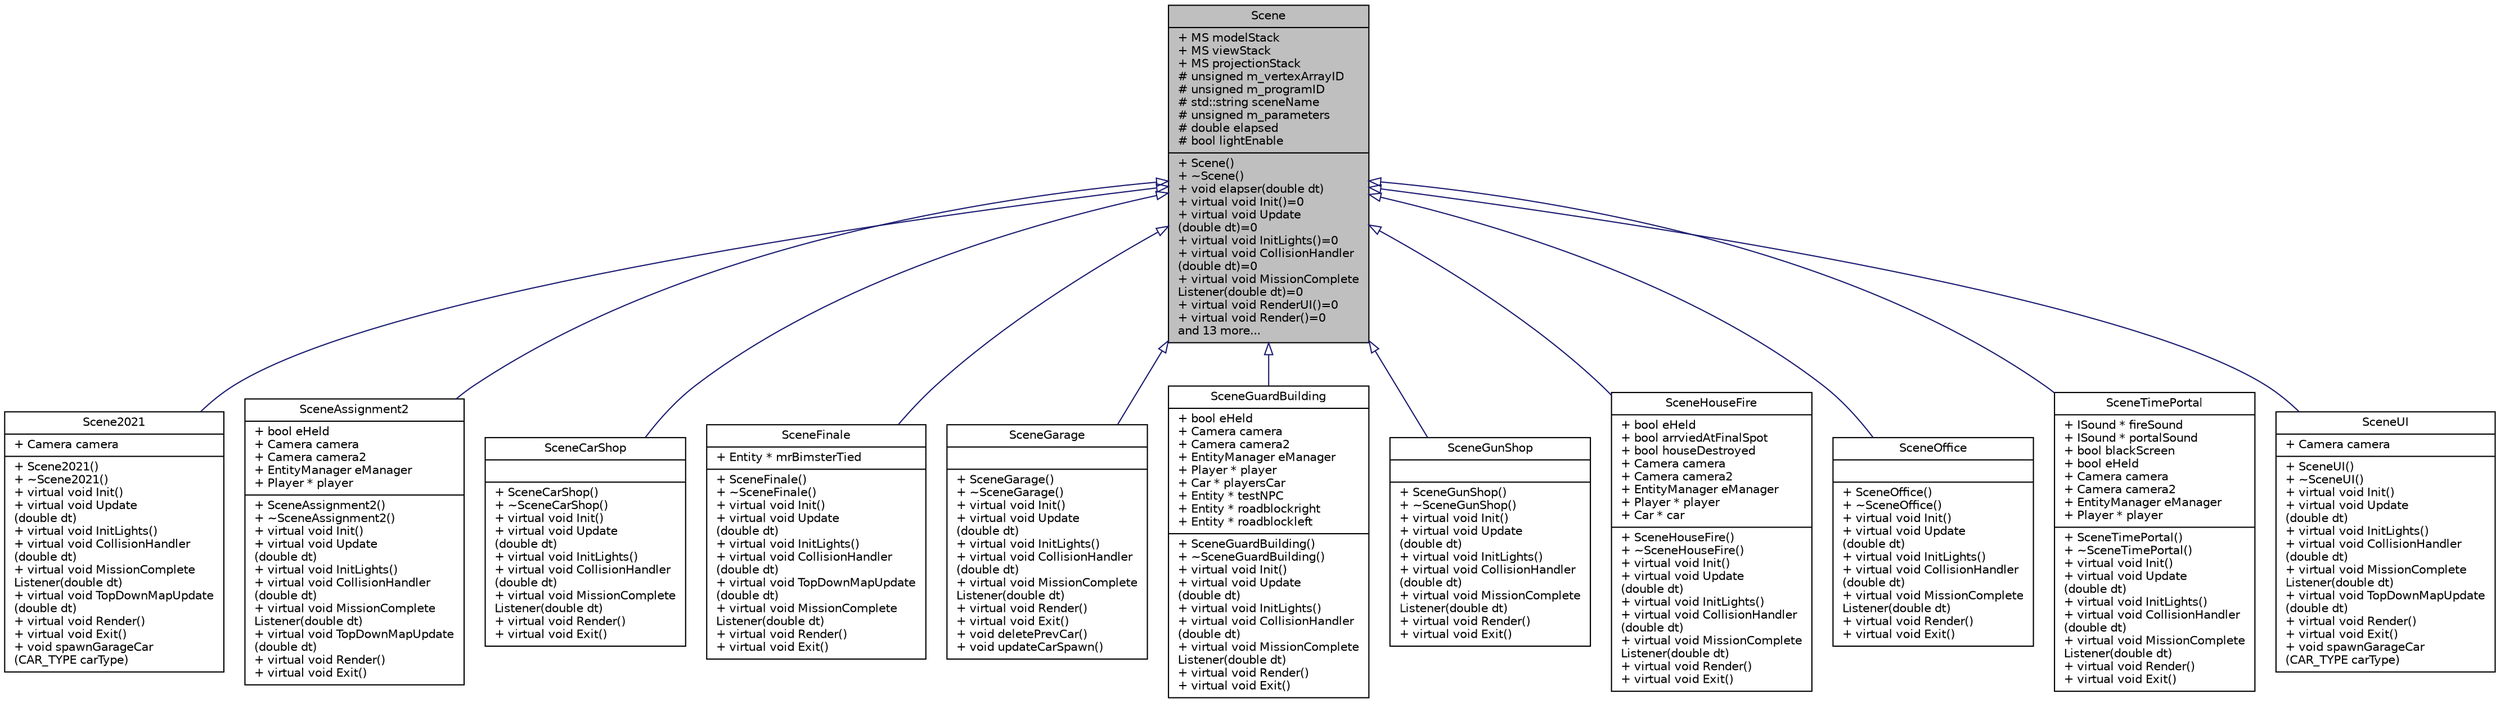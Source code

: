 digraph "Scene"
{
 // LATEX_PDF_SIZE
  edge [fontname="Helvetica",fontsize="10",labelfontname="Helvetica",labelfontsize="10"];
  node [fontname="Helvetica",fontsize="10",shape=record];
  Node1 [label="{Scene\n|+ MS modelStack\l+ MS viewStack\l+ MS projectionStack\l# unsigned m_vertexArrayID\l# unsigned m_programID\l# std::string sceneName\l# unsigned m_parameters\l# double elapsed\l# bool lightEnable\l|+  Scene()\l+  ~Scene()\l+ void elapser(double dt)\l+ virtual void Init()=0\l+ virtual void Update\l(double dt)=0\l+ virtual void InitLights()=0\l+ virtual void CollisionHandler\l(double dt)=0\l+ virtual void MissionComplete\lListener(double dt)=0\l+ virtual void RenderUI()=0\l+ virtual void Render()=0\land 13 more...\l}",height=0.2,width=0.4,color="black", fillcolor="grey75", style="filled", fontcolor="black",tooltip="Abstract Class of Scenes, used to remove repeate codes from Individual Scenes and make it simpler to ..."];
  Node1 -> Node2 [dir="back",color="midnightblue",fontsize="10",style="solid",arrowtail="onormal"];
  Node2 [label="{Scene2021\n|+ Camera camera\l|+  Scene2021()\l+  ~Scene2021()\l+ virtual void Init()\l+ virtual void Update\l(double dt)\l+ virtual void InitLights()\l+ virtual void CollisionHandler\l(double dt)\l+ virtual void MissionComplete\lListener(double dt)\l+ virtual void TopDownMapUpdate\l(double dt)\l+ virtual void Render()\l+ virtual void Exit()\l+ void spawnGarageCar\l(CAR_TYPE carType)\l}",height=0.2,width=0.4,color="black", fillcolor="white", style="filled",URL="$class_scene2021.html",tooltip="Main City Scene of the Game."];
  Node1 -> Node3 [dir="back",color="midnightblue",fontsize="10",style="solid",arrowtail="onormal"];
  Node3 [label="{SceneAssignment2\n|+ bool eHeld\l+ Camera camera\l+ Camera camera2\l+ EntityManager eManager\l+ Player * player\l|+  SceneAssignment2()\l+  ~SceneAssignment2()\l+ virtual void Init()\l+ virtual void Update\l(double dt)\l+ virtual void InitLights()\l+ virtual void CollisionHandler\l(double dt)\l+ virtual void MissionComplete\lListener(double dt)\l+ virtual void TopDownMapUpdate\l(double dt)\l+ virtual void Render()\l+ virtual void Exit()\l}",height=0.2,width=0.4,color="black", fillcolor="white", style="filled",URL="$class_scene_assignment2.html",tooltip="Test Scene used for Debugging/Testing."];
  Node1 -> Node4 [dir="back",color="midnightblue",fontsize="10",style="solid",arrowtail="onormal"];
  Node4 [label="{SceneCarShop\n||+  SceneCarShop()\l+  ~SceneCarShop()\l+ virtual void Init()\l+ virtual void Update\l(double dt)\l+ virtual void InitLights()\l+ virtual void CollisionHandler\l(double dt)\l+ virtual void MissionComplete\lListener(double dt)\l+ virtual void Render()\l+ virtual void Exit()\l}",height=0.2,width=0.4,color="black", fillcolor="white", style="filled",URL="$class_scene_car_shop.html",tooltip="Car Shop Scene to purchase Cars in the Game."];
  Node1 -> Node5 [dir="back",color="midnightblue",fontsize="10",style="solid",arrowtail="onormal"];
  Node5 [label="{SceneFinale\n|+ Entity * mrBimsterTied\l|+  SceneFinale()\l+  ~SceneFinale()\l+ virtual void Init()\l+ virtual void Update\l(double dt)\l+ virtual void InitLights()\l+ virtual void CollisionHandler\l(double dt)\l+ virtual void TopDownMapUpdate\l(double dt)\l+ virtual void MissionComplete\lListener(double dt)\l+ virtual void Render()\l+ virtual void Exit()\l}",height=0.2,width=0.4,color="black", fillcolor="white", style="filled",URL="$class_scene_finale.html",tooltip="The Last and Final Scene of the Game."];
  Node1 -> Node6 [dir="back",color="midnightblue",fontsize="10",style="solid",arrowtail="onormal"];
  Node6 [label="{SceneGarage\n||+  SceneGarage()\l+  ~SceneGarage()\l+ virtual void Init()\l+ virtual void Update\l(double dt)\l+ virtual void InitLights()\l+ virtual void CollisionHandler\l(double dt)\l+ virtual void MissionComplete\lListener(double dt)\l+ virtual void Render()\l+ virtual void Exit()\l+ void deletePrevCar()\l+ void updateCarSpawn()\l}",height=0.2,width=0.4,color="black", fillcolor="white", style="filled",URL="$class_scene_garage.html",tooltip="Garage scene for players to store their cars and bring it out to Main City Scene."];
  Node1 -> Node7 [dir="back",color="midnightblue",fontsize="10",style="solid",arrowtail="onormal"];
  Node7 [label="{SceneGuardBuilding\n|+ bool eHeld\l+ Camera camera\l+ Camera camera2\l+ EntityManager eManager\l+ Player * player\l+ Car * playersCar\l+ Entity * testNPC\l+ Entity * roadblockright\l+ Entity * roadblockleft\l|+  SceneGuardBuilding()\l+  ~SceneGuardBuilding()\l+ virtual void Init()\l+ virtual void Update\l(double dt)\l+ virtual void InitLights()\l+ virtual void CollisionHandler\l(double dt)\l+ virtual void MissionComplete\lListener(double dt)\l+ virtual void Render()\l+ virtual void Exit()\l}",height=0.2,width=0.4,color="black", fillcolor="white", style="filled",URL="$class_scene_guard_building.html",tooltip="Infiltrate the Government Facility Scene."];
  Node1 -> Node8 [dir="back",color="midnightblue",fontsize="10",style="solid",arrowtail="onormal"];
  Node8 [label="{SceneGunShop\n||+  SceneGunShop()\l+  ~SceneGunShop()\l+ virtual void Init()\l+ virtual void Update\l(double dt)\l+ virtual void InitLights()\l+ virtual void CollisionHandler\l(double dt)\l+ virtual void MissionComplete\lListener(double dt)\l+ virtual void Render()\l+ virtual void Exit()\l}",height=0.2,width=0.4,color="black", fillcolor="white", style="filled",URL="$class_scene_gun_shop.html",tooltip="Gun Shop Scene in our Game to purchase Guns."];
  Node1 -> Node9 [dir="back",color="midnightblue",fontsize="10",style="solid",arrowtail="onormal"];
  Node9 [label="{SceneHouseFire\n|+ bool eHeld\l+ bool arrviedAtFinalSpot\l+ bool houseDestroyed\l+ Camera camera\l+ Camera camera2\l+ EntityManager eManager\l+ Player * player\l+ Car * car\l|+  SceneHouseFire()\l+  ~SceneHouseFire()\l+ virtual void Init()\l+ virtual void Update\l(double dt)\l+ virtual void InitLights()\l+ virtual void CollisionHandler\l(double dt)\l+ virtual void MissionComplete\lListener(double dt)\l+ virtual void Render()\l+ virtual void Exit()\l}",height=0.2,width=0.4,color="black", fillcolor="white", style="filled",URL="$class_scene_house_fire.html",tooltip="Starting scene of House on Fire for the Game."];
  Node1 -> Node10 [dir="back",color="midnightblue",fontsize="10",style="solid",arrowtail="onormal"];
  Node10 [label="{SceneOffice\n||+  SceneOffice()\l+  ~SceneOffice()\l+ virtual void Init()\l+ virtual void Update\l(double dt)\l+ virtual void InitLights()\l+ virtual void CollisionHandler\l(double dt)\l+ virtual void MissionComplete\lListener(double dt)\l+ virtual void Render()\l+ virtual void Exit()\l}",height=0.2,width=0.4,color="black", fillcolor="white", style="filled",URL="$class_scene_office.html",tooltip="2nd Last Scene to capture target from his Office."];
  Node1 -> Node11 [dir="back",color="midnightblue",fontsize="10",style="solid",arrowtail="onormal"];
  Node11 [label="{SceneTimePortal\n|+ ISound * fireSound\l+ ISound * portalSound\l+ bool blackScreen\l+ bool eHeld\l+ Camera camera\l+ Camera camera2\l+ EntityManager eManager\l+ Player * player\l|+  SceneTimePortal()\l+  ~SceneTimePortal()\l+ virtual void Init()\l+ virtual void Update\l(double dt)\l+ virtual void InitLights()\l+ virtual void CollisionHandler\l(double dt)\l+ virtual void MissionComplete\lListener(double dt)\l+ virtual void Render()\l+ virtual void Exit()\l}",height=0.2,width=0.4,color="black", fillcolor="white", style="filled",URL="$class_scene_time_portal.html",tooltip="Time Portal Scene to enter and come back from the Future."];
  Node1 -> Node12 [dir="back",color="midnightblue",fontsize="10",style="solid",arrowtail="onormal"];
  Node12 [label="{SceneUI\n|+ Camera camera\l|+  SceneUI()\l+  ~SceneUI()\l+ virtual void Init()\l+ virtual void Update\l(double dt)\l+ virtual void InitLights()\l+ virtual void CollisionHandler\l(double dt)\l+ virtual void MissionComplete\lListener(double dt)\l+ virtual void TopDownMapUpdate\l(double dt)\l+ virtual void Render()\l+ virtual void Exit()\l+ void spawnGarageCar\l(CAR_TYPE carType)\l}",height=0.2,width=0.4,color="black", fillcolor="white", style="filled",URL="$class_scene_u_i.html",tooltip="Used for the Starting Screen UI."];
}
